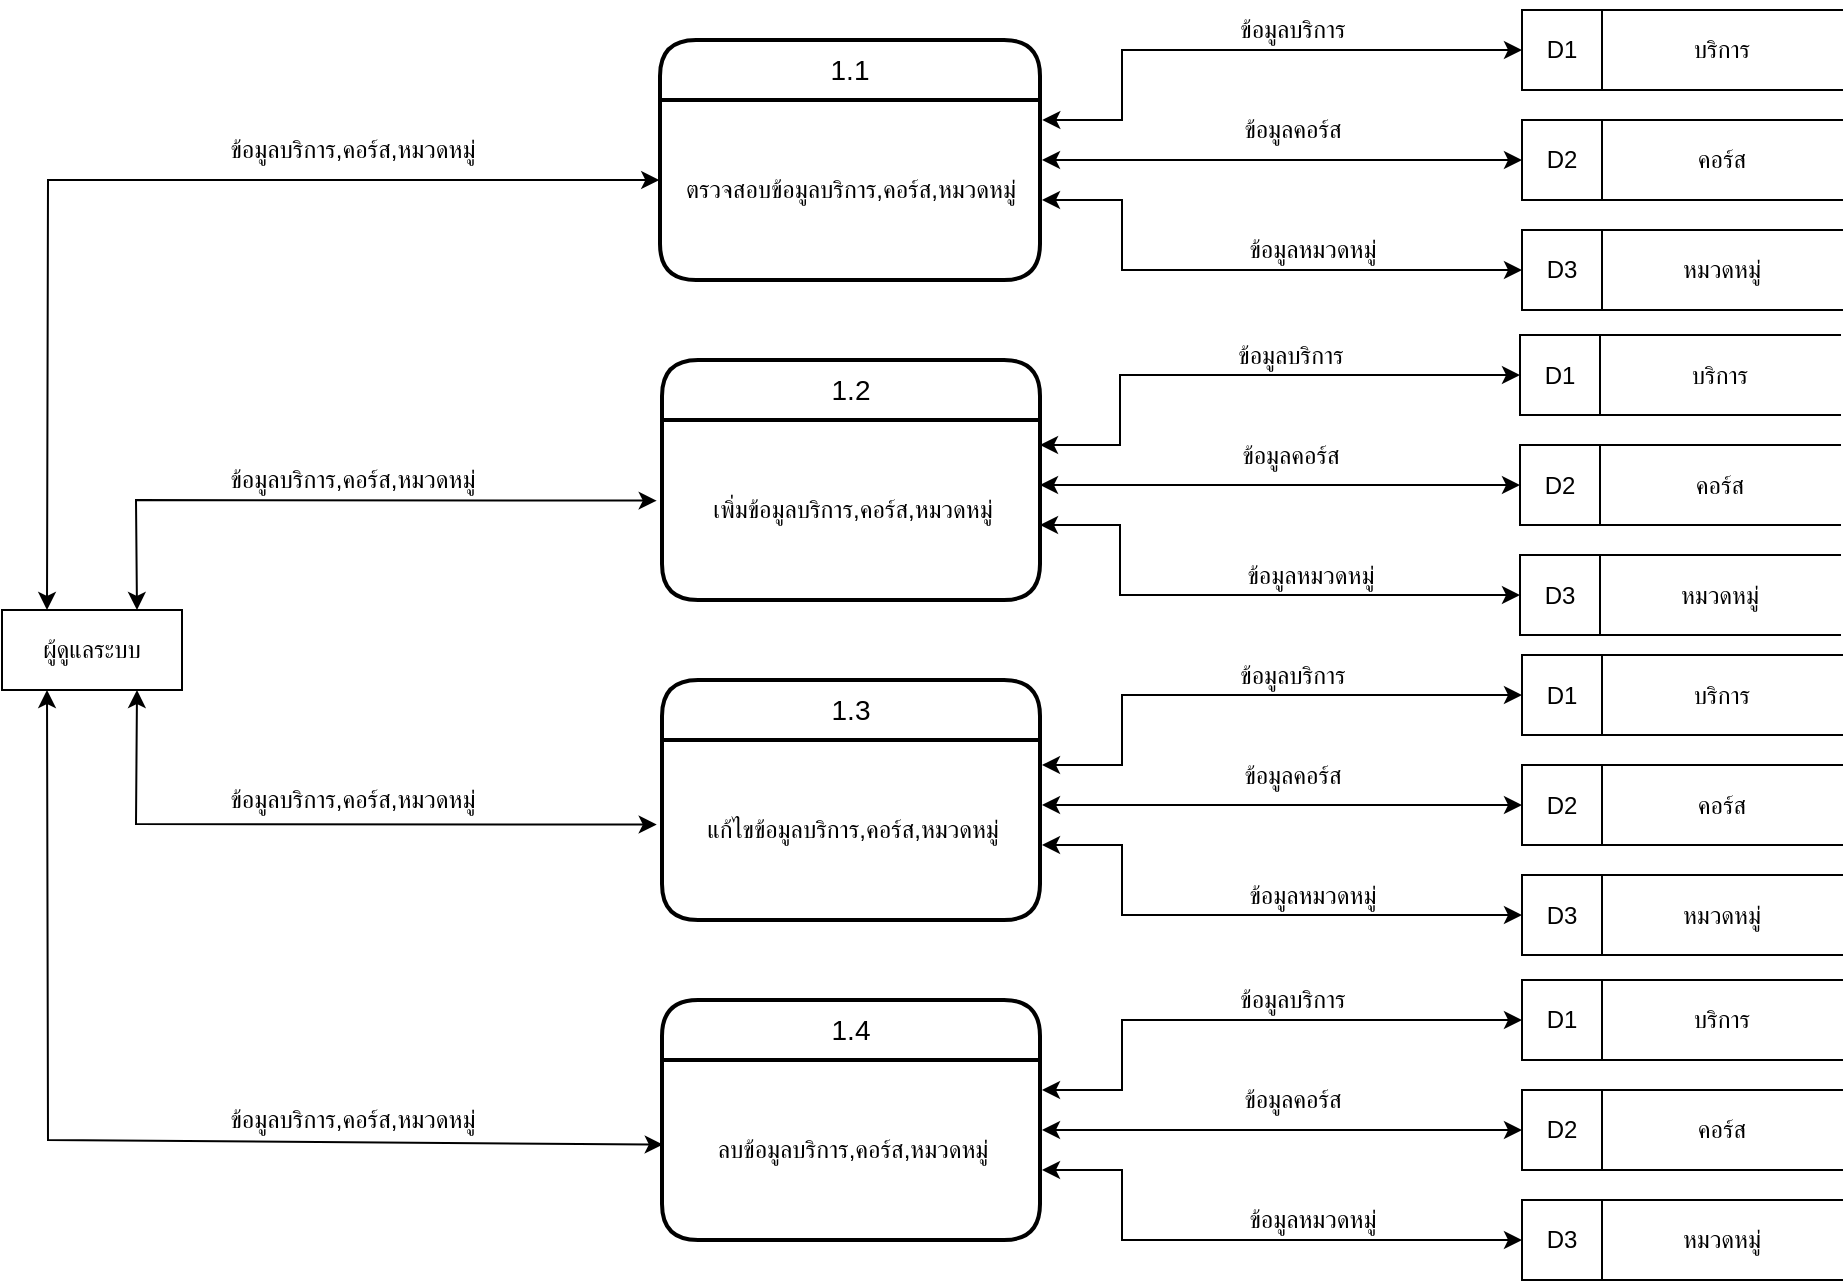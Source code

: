 <mxfile version="26.0.8">
  <diagram name="Page-1" id="rNbOL7AI6BfRsfb5HLrN">
    <mxGraphModel dx="1427" dy="318" grid="1" gridSize="10" guides="1" tooltips="1" connect="1" arrows="1" fold="1" page="1" pageScale="1" pageWidth="827" pageHeight="1169" math="0" shadow="0">
      <root>
        <mxCell id="0" />
        <mxCell id="1" parent="0" />
        <mxCell id="PQA-iqeKC8U9w4bmJD3V-1" value="ผู้ดูแลระบบ" style="rounded=0;whiteSpace=wrap;html=1;" vertex="1" parent="1">
          <mxGeometry x="-20" y="405" width="90" height="40" as="geometry" />
        </mxCell>
        <mxCell id="PQA-iqeKC8U9w4bmJD3V-3" value="1.1" style="swimlane;childLayout=stackLayout;horizontal=1;startSize=30;horizontalStack=0;rounded=1;fontSize=14;fontStyle=0;strokeWidth=2;resizeParent=0;resizeLast=1;shadow=0;dashed=0;align=center;arcSize=20;whiteSpace=wrap;html=1;swimlaneLine=1;glass=0;" vertex="1" parent="1">
          <mxGeometry x="309" y="120" width="190" height="120" as="geometry" />
        </mxCell>
        <mxCell id="PQA-iqeKC8U9w4bmJD3V-8" value="ตรวจสอบข้อมูลบริการ,คอร์ส,หมวดหมู่" style="text;html=1;align=center;verticalAlign=middle;resizable=0;points=[];autosize=1;strokeColor=none;fillColor=none;" vertex="1" parent="PQA-iqeKC8U9w4bmJD3V-3">
          <mxGeometry y="30" width="190" height="90" as="geometry" />
        </mxCell>
        <mxCell id="PQA-iqeKC8U9w4bmJD3V-9" value="1.2" style="swimlane;childLayout=stackLayout;horizontal=1;startSize=30;horizontalStack=0;rounded=1;fontSize=14;fontStyle=0;strokeWidth=2;resizeParent=0;resizeLast=1;shadow=0;dashed=0;align=center;arcSize=20;whiteSpace=wrap;html=1;swimlaneLine=1;glass=0;" vertex="1" parent="1">
          <mxGeometry x="310" y="280" width="189" height="120" as="geometry" />
        </mxCell>
        <mxCell id="PQA-iqeKC8U9w4bmJD3V-10" value="เพิ่มข้อมูลบริการ,คอร์ส,หมวดหมู่" style="text;html=1;align=center;verticalAlign=middle;resizable=0;points=[];autosize=1;strokeColor=none;fillColor=none;" vertex="1" parent="PQA-iqeKC8U9w4bmJD3V-9">
          <mxGeometry y="30" width="189" height="90" as="geometry" />
        </mxCell>
        <mxCell id="PQA-iqeKC8U9w4bmJD3V-11" value="1.3" style="swimlane;childLayout=stackLayout;horizontal=1;startSize=30;horizontalStack=0;rounded=1;fontSize=14;fontStyle=0;strokeWidth=2;resizeParent=0;resizeLast=1;shadow=0;dashed=0;align=center;arcSize=20;whiteSpace=wrap;html=1;swimlaneLine=1;glass=0;" vertex="1" parent="1">
          <mxGeometry x="310" y="440" width="189" height="120" as="geometry" />
        </mxCell>
        <mxCell id="PQA-iqeKC8U9w4bmJD3V-12" value="แก้ไขข้อมูลบริการ,คอร์ส,หมวดหมู่" style="text;html=1;align=center;verticalAlign=middle;resizable=0;points=[];autosize=1;strokeColor=none;fillColor=none;" vertex="1" parent="PQA-iqeKC8U9w4bmJD3V-11">
          <mxGeometry y="30" width="189" height="90" as="geometry" />
        </mxCell>
        <mxCell id="PQA-iqeKC8U9w4bmJD3V-13" value="1.4" style="swimlane;childLayout=stackLayout;horizontal=1;startSize=30;horizontalStack=0;rounded=1;fontSize=14;fontStyle=0;strokeWidth=2;resizeParent=0;resizeLast=1;shadow=0;dashed=0;align=center;arcSize=20;whiteSpace=wrap;html=1;swimlaneLine=1;glass=0;" vertex="1" parent="1">
          <mxGeometry x="310" y="600" width="189" height="120" as="geometry" />
        </mxCell>
        <mxCell id="PQA-iqeKC8U9w4bmJD3V-14" value="ลบข้อมูลบริการ,คอร์ส,หมวดหมู่" style="text;html=1;align=center;verticalAlign=middle;resizable=0;points=[];autosize=1;strokeColor=none;fillColor=none;" vertex="1" parent="PQA-iqeKC8U9w4bmJD3V-13">
          <mxGeometry y="30" width="189" height="90" as="geometry" />
        </mxCell>
        <mxCell id="PQA-iqeKC8U9w4bmJD3V-15" value="บริการ" style="shape=partialRectangle;whiteSpace=wrap;html=1;left=0;right=0;fillColor=none;" vertex="1" parent="1">
          <mxGeometry x="780" y="105" width="120" height="40" as="geometry" />
        </mxCell>
        <mxCell id="PQA-iqeKC8U9w4bmJD3V-16" value="D1" style="rounded=0;whiteSpace=wrap;html=1;" vertex="1" parent="1">
          <mxGeometry x="740" y="105" width="40" height="40" as="geometry" />
        </mxCell>
        <mxCell id="PQA-iqeKC8U9w4bmJD3V-17" value="คอร์ส" style="shape=partialRectangle;whiteSpace=wrap;html=1;left=0;right=0;fillColor=none;" vertex="1" parent="1">
          <mxGeometry x="780" y="160" width="120" height="40" as="geometry" />
        </mxCell>
        <mxCell id="PQA-iqeKC8U9w4bmJD3V-18" value="D2" style="rounded=0;whiteSpace=wrap;html=1;" vertex="1" parent="1">
          <mxGeometry x="740" y="160" width="40" height="40" as="geometry" />
        </mxCell>
        <mxCell id="PQA-iqeKC8U9w4bmJD3V-19" value="หมวดหมู่" style="shape=partialRectangle;whiteSpace=wrap;html=1;left=0;right=0;fillColor=none;" vertex="1" parent="1">
          <mxGeometry x="780" y="215" width="120" height="40" as="geometry" />
        </mxCell>
        <mxCell id="PQA-iqeKC8U9w4bmJD3V-20" value="D3" style="rounded=0;whiteSpace=wrap;html=1;" vertex="1" parent="1">
          <mxGeometry x="740" y="215" width="40" height="40" as="geometry" />
        </mxCell>
        <mxCell id="PQA-iqeKC8U9w4bmJD3V-21" value="" style="endArrow=classic;startArrow=classic;html=1;rounded=0;exitX=0.25;exitY=0;exitDx=0;exitDy=0;entryX=-0.002;entryY=0.445;entryDx=0;entryDy=0;entryPerimeter=0;" edge="1" parent="1" source="PQA-iqeKC8U9w4bmJD3V-1" target="PQA-iqeKC8U9w4bmJD3V-8">
          <mxGeometry width="50" height="50" relative="1" as="geometry">
            <mxPoint x="350" y="390" as="sourcePoint" />
            <mxPoint x="280" y="200" as="targetPoint" />
            <Array as="points">
              <mxPoint x="3" y="190" />
            </Array>
          </mxGeometry>
        </mxCell>
        <mxCell id="PQA-iqeKC8U9w4bmJD3V-22" value="" style="endArrow=classic;startArrow=classic;html=1;rounded=0;exitX=0.75;exitY=0;exitDx=0;exitDy=0;entryX=-0.014;entryY=0.448;entryDx=0;entryDy=0;entryPerimeter=0;" edge="1" parent="1" source="PQA-iqeKC8U9w4bmJD3V-1" target="PQA-iqeKC8U9w4bmJD3V-10">
          <mxGeometry width="50" height="50" relative="1" as="geometry">
            <mxPoint x="240" y="320" as="sourcePoint" />
            <mxPoint x="290" y="270" as="targetPoint" />
            <Array as="points">
              <mxPoint x="47" y="350" />
            </Array>
          </mxGeometry>
        </mxCell>
        <mxCell id="PQA-iqeKC8U9w4bmJD3V-23" value="" style="endArrow=classic;startArrow=classic;html=1;rounded=0;exitX=0.75;exitY=1;exitDx=0;exitDy=0;entryX=-0.014;entryY=0.47;entryDx=0;entryDy=0;entryPerimeter=0;" edge="1" parent="1" source="PQA-iqeKC8U9w4bmJD3V-1" target="PQA-iqeKC8U9w4bmJD3V-12">
          <mxGeometry width="50" height="50" relative="1" as="geometry">
            <mxPoint x="240" y="570" as="sourcePoint" />
            <mxPoint x="290" y="520" as="targetPoint" />
            <Array as="points">
              <mxPoint x="47" y="512" />
            </Array>
          </mxGeometry>
        </mxCell>
        <mxCell id="PQA-iqeKC8U9w4bmJD3V-24" value="" style="endArrow=classic;startArrow=classic;html=1;rounded=0;exitX=0.25;exitY=1;exitDx=0;exitDy=0;entryX=0.002;entryY=0.47;entryDx=0;entryDy=0;entryPerimeter=0;" edge="1" parent="1" source="PQA-iqeKC8U9w4bmJD3V-1" target="PQA-iqeKC8U9w4bmJD3V-14">
          <mxGeometry width="50" height="50" relative="1" as="geometry">
            <mxPoint x="240" y="480" as="sourcePoint" />
            <mxPoint x="310" y="660" as="targetPoint" />
            <Array as="points">
              <mxPoint x="3" y="670" />
            </Array>
          </mxGeometry>
        </mxCell>
        <mxCell id="PQA-iqeKC8U9w4bmJD3V-25" value="" style="endArrow=classic;startArrow=classic;html=1;rounded=0;entryX=0;entryY=0.5;entryDx=0;entryDy=0;exitX=1.006;exitY=0.111;exitDx=0;exitDy=0;exitPerimeter=0;" edge="1" parent="1" source="PQA-iqeKC8U9w4bmJD3V-8" target="PQA-iqeKC8U9w4bmJD3V-16">
          <mxGeometry width="50" height="50" relative="1" as="geometry">
            <mxPoint x="480" y="220" as="sourcePoint" />
            <mxPoint x="530" y="170" as="targetPoint" />
            <Array as="points">
              <mxPoint x="540" y="160" />
              <mxPoint x="540" y="125" />
            </Array>
          </mxGeometry>
        </mxCell>
        <mxCell id="PQA-iqeKC8U9w4bmJD3V-26" value="" style="endArrow=classic;startArrow=classic;html=1;rounded=0;entryX=0;entryY=0.5;entryDx=0;entryDy=0;" edge="1" parent="1" target="PQA-iqeKC8U9w4bmJD3V-18">
          <mxGeometry width="50" height="50" relative="1" as="geometry">
            <mxPoint x="500" y="180" as="sourcePoint" />
            <mxPoint x="530" y="170" as="targetPoint" />
          </mxGeometry>
        </mxCell>
        <mxCell id="PQA-iqeKC8U9w4bmJD3V-27" value="" style="endArrow=classic;startArrow=classic;html=1;rounded=0;entryX=0;entryY=0.5;entryDx=0;entryDy=0;" edge="1" parent="1" target="PQA-iqeKC8U9w4bmJD3V-20">
          <mxGeometry width="50" height="50" relative="1" as="geometry">
            <mxPoint x="500" y="200" as="sourcePoint" />
            <mxPoint x="530" y="170" as="targetPoint" />
            <Array as="points">
              <mxPoint x="540" y="200" />
              <mxPoint x="540" y="235" />
            </Array>
          </mxGeometry>
        </mxCell>
        <mxCell id="PQA-iqeKC8U9w4bmJD3V-37" value="ข้อมูลบริการ,คอร์ส,หมวดหมู่" style="text;html=1;align=center;verticalAlign=middle;resizable=0;points=[];autosize=1;strokeColor=none;fillColor=none;" vertex="1" parent="1">
          <mxGeometry x="75" y="160" width="160" height="30" as="geometry" />
        </mxCell>
        <mxCell id="PQA-iqeKC8U9w4bmJD3V-38" value="ข้อมูลบริการ,คอร์ส,หมวดหมู่" style="text;html=1;align=center;verticalAlign=middle;resizable=0;points=[];autosize=1;strokeColor=none;fillColor=none;" vertex="1" parent="1">
          <mxGeometry x="75" y="645" width="160" height="30" as="geometry" />
        </mxCell>
        <mxCell id="PQA-iqeKC8U9w4bmJD3V-39" value="ข้อมูลบริการ,คอร์ส,หมวดหมู่" style="text;html=1;align=center;verticalAlign=middle;resizable=0;points=[];autosize=1;strokeColor=none;fillColor=none;" vertex="1" parent="1">
          <mxGeometry x="75" y="485" width="160" height="30" as="geometry" />
        </mxCell>
        <mxCell id="PQA-iqeKC8U9w4bmJD3V-40" value="ข้อมูลบริการ,คอร์ส,หมวดหมู่" style="text;html=1;align=center;verticalAlign=middle;resizable=0;points=[];autosize=1;strokeColor=none;fillColor=none;" vertex="1" parent="1">
          <mxGeometry x="75" y="325" width="160" height="30" as="geometry" />
        </mxCell>
        <mxCell id="PQA-iqeKC8U9w4bmJD3V-41" value="ข้อมูลบริการ" style="text;html=1;align=center;verticalAlign=middle;resizable=0;points=[];autosize=1;strokeColor=none;fillColor=none;" vertex="1" parent="1">
          <mxGeometry x="585" y="100" width="80" height="30" as="geometry" />
        </mxCell>
        <mxCell id="PQA-iqeKC8U9w4bmJD3V-42" value="ข้อมูลคอร์ส" style="text;html=1;align=center;verticalAlign=middle;resizable=0;points=[];autosize=1;strokeColor=none;fillColor=none;" vertex="1" parent="1">
          <mxGeometry x="585" y="150" width="80" height="30" as="geometry" />
        </mxCell>
        <mxCell id="PQA-iqeKC8U9w4bmJD3V-43" value="ข้อมูลหมวดหมู่" style="text;html=1;align=center;verticalAlign=middle;resizable=0;points=[];autosize=1;strokeColor=none;fillColor=none;" vertex="1" parent="1">
          <mxGeometry x="585" y="210" width="100" height="30" as="geometry" />
        </mxCell>
        <mxCell id="PQA-iqeKC8U9w4bmJD3V-44" value="บริการ" style="shape=partialRectangle;whiteSpace=wrap;html=1;left=0;right=0;fillColor=none;" vertex="1" parent="1">
          <mxGeometry x="779" y="267.5" width="120" height="40" as="geometry" />
        </mxCell>
        <mxCell id="PQA-iqeKC8U9w4bmJD3V-45" value="D1" style="rounded=0;whiteSpace=wrap;html=1;" vertex="1" parent="1">
          <mxGeometry x="739" y="267.5" width="40" height="40" as="geometry" />
        </mxCell>
        <mxCell id="PQA-iqeKC8U9w4bmJD3V-46" value="คอร์ส" style="shape=partialRectangle;whiteSpace=wrap;html=1;left=0;right=0;fillColor=none;" vertex="1" parent="1">
          <mxGeometry x="779" y="322.5" width="120" height="40" as="geometry" />
        </mxCell>
        <mxCell id="PQA-iqeKC8U9w4bmJD3V-47" value="D2" style="rounded=0;whiteSpace=wrap;html=1;" vertex="1" parent="1">
          <mxGeometry x="739" y="322.5" width="40" height="40" as="geometry" />
        </mxCell>
        <mxCell id="PQA-iqeKC8U9w4bmJD3V-48" value="หมวดหมู่" style="shape=partialRectangle;whiteSpace=wrap;html=1;left=0;right=0;fillColor=none;" vertex="1" parent="1">
          <mxGeometry x="779" y="377.5" width="120" height="40" as="geometry" />
        </mxCell>
        <mxCell id="PQA-iqeKC8U9w4bmJD3V-49" value="D3" style="rounded=0;whiteSpace=wrap;html=1;" vertex="1" parent="1">
          <mxGeometry x="739" y="377.5" width="40" height="40" as="geometry" />
        </mxCell>
        <mxCell id="PQA-iqeKC8U9w4bmJD3V-50" value="" style="endArrow=classic;startArrow=classic;html=1;rounded=0;entryX=0;entryY=0.5;entryDx=0;entryDy=0;exitX=1.006;exitY=0.111;exitDx=0;exitDy=0;exitPerimeter=0;" edge="1" parent="1" target="PQA-iqeKC8U9w4bmJD3V-45">
          <mxGeometry width="50" height="50" relative="1" as="geometry">
            <mxPoint x="499" y="322.5" as="sourcePoint" />
            <mxPoint x="529" y="332.5" as="targetPoint" />
            <Array as="points">
              <mxPoint x="539" y="322.5" />
              <mxPoint x="539" y="287.5" />
            </Array>
          </mxGeometry>
        </mxCell>
        <mxCell id="PQA-iqeKC8U9w4bmJD3V-51" value="" style="endArrow=classic;startArrow=classic;html=1;rounded=0;entryX=0;entryY=0.5;entryDx=0;entryDy=0;" edge="1" parent="1" target="PQA-iqeKC8U9w4bmJD3V-47">
          <mxGeometry width="50" height="50" relative="1" as="geometry">
            <mxPoint x="499" y="342.5" as="sourcePoint" />
            <mxPoint x="529" y="332.5" as="targetPoint" />
          </mxGeometry>
        </mxCell>
        <mxCell id="PQA-iqeKC8U9w4bmJD3V-52" value="" style="endArrow=classic;startArrow=classic;html=1;rounded=0;entryX=0;entryY=0.5;entryDx=0;entryDy=0;" edge="1" parent="1" target="PQA-iqeKC8U9w4bmJD3V-49">
          <mxGeometry width="50" height="50" relative="1" as="geometry">
            <mxPoint x="499" y="362.5" as="sourcePoint" />
            <mxPoint x="529" y="332.5" as="targetPoint" />
            <Array as="points">
              <mxPoint x="539" y="362.5" />
              <mxPoint x="539" y="397.5" />
            </Array>
          </mxGeometry>
        </mxCell>
        <mxCell id="PQA-iqeKC8U9w4bmJD3V-53" value="ข้อมูลบริการ" style="text;html=1;align=center;verticalAlign=middle;resizable=0;points=[];autosize=1;strokeColor=none;fillColor=none;" vertex="1" parent="1">
          <mxGeometry x="584" y="262.5" width="80" height="30" as="geometry" />
        </mxCell>
        <mxCell id="PQA-iqeKC8U9w4bmJD3V-54" value="ข้อมูลคอร์ส" style="text;html=1;align=center;verticalAlign=middle;resizable=0;points=[];autosize=1;strokeColor=none;fillColor=none;" vertex="1" parent="1">
          <mxGeometry x="584" y="312.5" width="80" height="30" as="geometry" />
        </mxCell>
        <mxCell id="PQA-iqeKC8U9w4bmJD3V-55" value="ข้อมูลหมวดหมู่" style="text;html=1;align=center;verticalAlign=middle;resizable=0;points=[];autosize=1;strokeColor=none;fillColor=none;" vertex="1" parent="1">
          <mxGeometry x="584" y="372.5" width="100" height="30" as="geometry" />
        </mxCell>
        <mxCell id="PQA-iqeKC8U9w4bmJD3V-56" value="บริการ" style="shape=partialRectangle;whiteSpace=wrap;html=1;left=0;right=0;fillColor=none;" vertex="1" parent="1">
          <mxGeometry x="780" y="427.5" width="120" height="40" as="geometry" />
        </mxCell>
        <mxCell id="PQA-iqeKC8U9w4bmJD3V-57" value="D1" style="rounded=0;whiteSpace=wrap;html=1;" vertex="1" parent="1">
          <mxGeometry x="740" y="427.5" width="40" height="40" as="geometry" />
        </mxCell>
        <mxCell id="PQA-iqeKC8U9w4bmJD3V-58" value="คอร์ส" style="shape=partialRectangle;whiteSpace=wrap;html=1;left=0;right=0;fillColor=none;" vertex="1" parent="1">
          <mxGeometry x="780" y="482.5" width="120" height="40" as="geometry" />
        </mxCell>
        <mxCell id="PQA-iqeKC8U9w4bmJD3V-59" value="D2" style="rounded=0;whiteSpace=wrap;html=1;" vertex="1" parent="1">
          <mxGeometry x="740" y="482.5" width="40" height="40" as="geometry" />
        </mxCell>
        <mxCell id="PQA-iqeKC8U9w4bmJD3V-60" value="หมวดหมู่" style="shape=partialRectangle;whiteSpace=wrap;html=1;left=0;right=0;fillColor=none;" vertex="1" parent="1">
          <mxGeometry x="780" y="537.5" width="120" height="40" as="geometry" />
        </mxCell>
        <mxCell id="PQA-iqeKC8U9w4bmJD3V-61" value="D3" style="rounded=0;whiteSpace=wrap;html=1;" vertex="1" parent="1">
          <mxGeometry x="740" y="537.5" width="40" height="40" as="geometry" />
        </mxCell>
        <mxCell id="PQA-iqeKC8U9w4bmJD3V-62" value="" style="endArrow=classic;startArrow=classic;html=1;rounded=0;entryX=0;entryY=0.5;entryDx=0;entryDy=0;exitX=1.006;exitY=0.111;exitDx=0;exitDy=0;exitPerimeter=0;" edge="1" parent="1" target="PQA-iqeKC8U9w4bmJD3V-57">
          <mxGeometry width="50" height="50" relative="1" as="geometry">
            <mxPoint x="500" y="482.5" as="sourcePoint" />
            <mxPoint x="530" y="492.5" as="targetPoint" />
            <Array as="points">
              <mxPoint x="540" y="482.5" />
              <mxPoint x="540" y="447.5" />
            </Array>
          </mxGeometry>
        </mxCell>
        <mxCell id="PQA-iqeKC8U9w4bmJD3V-63" value="" style="endArrow=classic;startArrow=classic;html=1;rounded=0;entryX=0;entryY=0.5;entryDx=0;entryDy=0;" edge="1" parent="1" target="PQA-iqeKC8U9w4bmJD3V-59">
          <mxGeometry width="50" height="50" relative="1" as="geometry">
            <mxPoint x="500" y="502.5" as="sourcePoint" />
            <mxPoint x="530" y="492.5" as="targetPoint" />
          </mxGeometry>
        </mxCell>
        <mxCell id="PQA-iqeKC8U9w4bmJD3V-64" value="" style="endArrow=classic;startArrow=classic;html=1;rounded=0;entryX=0;entryY=0.5;entryDx=0;entryDy=0;" edge="1" parent="1" target="PQA-iqeKC8U9w4bmJD3V-61">
          <mxGeometry width="50" height="50" relative="1" as="geometry">
            <mxPoint x="500" y="522.5" as="sourcePoint" />
            <mxPoint x="530" y="492.5" as="targetPoint" />
            <Array as="points">
              <mxPoint x="540" y="522.5" />
              <mxPoint x="540" y="557.5" />
            </Array>
          </mxGeometry>
        </mxCell>
        <mxCell id="PQA-iqeKC8U9w4bmJD3V-65" value="ข้อมูลบริการ" style="text;html=1;align=center;verticalAlign=middle;resizable=0;points=[];autosize=1;strokeColor=none;fillColor=none;" vertex="1" parent="1">
          <mxGeometry x="585" y="422.5" width="80" height="30" as="geometry" />
        </mxCell>
        <mxCell id="PQA-iqeKC8U9w4bmJD3V-66" value="ข้อมูลคอร์ส" style="text;html=1;align=center;verticalAlign=middle;resizable=0;points=[];autosize=1;strokeColor=none;fillColor=none;" vertex="1" parent="1">
          <mxGeometry x="585" y="472.5" width="80" height="30" as="geometry" />
        </mxCell>
        <mxCell id="PQA-iqeKC8U9w4bmJD3V-67" value="ข้อมูลหมวดหมู่" style="text;html=1;align=center;verticalAlign=middle;resizable=0;points=[];autosize=1;strokeColor=none;fillColor=none;" vertex="1" parent="1">
          <mxGeometry x="585" y="532.5" width="100" height="30" as="geometry" />
        </mxCell>
        <mxCell id="PQA-iqeKC8U9w4bmJD3V-68" value="บริการ" style="shape=partialRectangle;whiteSpace=wrap;html=1;left=0;right=0;fillColor=none;" vertex="1" parent="1">
          <mxGeometry x="780" y="590" width="120" height="40" as="geometry" />
        </mxCell>
        <mxCell id="PQA-iqeKC8U9w4bmJD3V-69" value="D1" style="rounded=0;whiteSpace=wrap;html=1;" vertex="1" parent="1">
          <mxGeometry x="740" y="590" width="40" height="40" as="geometry" />
        </mxCell>
        <mxCell id="PQA-iqeKC8U9w4bmJD3V-70" value="คอร์ส" style="shape=partialRectangle;whiteSpace=wrap;html=1;left=0;right=0;fillColor=none;" vertex="1" parent="1">
          <mxGeometry x="780" y="645" width="120" height="40" as="geometry" />
        </mxCell>
        <mxCell id="PQA-iqeKC8U9w4bmJD3V-71" value="D2" style="rounded=0;whiteSpace=wrap;html=1;" vertex="1" parent="1">
          <mxGeometry x="740" y="645" width="40" height="40" as="geometry" />
        </mxCell>
        <mxCell id="PQA-iqeKC8U9w4bmJD3V-72" value="หมวดหมู่" style="shape=partialRectangle;whiteSpace=wrap;html=1;left=0;right=0;fillColor=none;" vertex="1" parent="1">
          <mxGeometry x="780" y="700" width="120" height="40" as="geometry" />
        </mxCell>
        <mxCell id="PQA-iqeKC8U9w4bmJD3V-73" value="D3" style="rounded=0;whiteSpace=wrap;html=1;" vertex="1" parent="1">
          <mxGeometry x="740" y="700" width="40" height="40" as="geometry" />
        </mxCell>
        <mxCell id="PQA-iqeKC8U9w4bmJD3V-74" value="" style="endArrow=classic;startArrow=classic;html=1;rounded=0;entryX=0;entryY=0.5;entryDx=0;entryDy=0;exitX=1.006;exitY=0.111;exitDx=0;exitDy=0;exitPerimeter=0;" edge="1" parent="1" target="PQA-iqeKC8U9w4bmJD3V-69">
          <mxGeometry width="50" height="50" relative="1" as="geometry">
            <mxPoint x="500" y="645" as="sourcePoint" />
            <mxPoint x="530" y="655" as="targetPoint" />
            <Array as="points">
              <mxPoint x="540" y="645" />
              <mxPoint x="540" y="610" />
            </Array>
          </mxGeometry>
        </mxCell>
        <mxCell id="PQA-iqeKC8U9w4bmJD3V-75" value="" style="endArrow=classic;startArrow=classic;html=1;rounded=0;entryX=0;entryY=0.5;entryDx=0;entryDy=0;" edge="1" parent="1" target="PQA-iqeKC8U9w4bmJD3V-71">
          <mxGeometry width="50" height="50" relative="1" as="geometry">
            <mxPoint x="500" y="665" as="sourcePoint" />
            <mxPoint x="530" y="655" as="targetPoint" />
          </mxGeometry>
        </mxCell>
        <mxCell id="PQA-iqeKC8U9w4bmJD3V-76" value="" style="endArrow=classic;startArrow=classic;html=1;rounded=0;entryX=0;entryY=0.5;entryDx=0;entryDy=0;" edge="1" parent="1" target="PQA-iqeKC8U9w4bmJD3V-73">
          <mxGeometry width="50" height="50" relative="1" as="geometry">
            <mxPoint x="500" y="685" as="sourcePoint" />
            <mxPoint x="530" y="655" as="targetPoint" />
            <Array as="points">
              <mxPoint x="540" y="685" />
              <mxPoint x="540" y="720" />
            </Array>
          </mxGeometry>
        </mxCell>
        <mxCell id="PQA-iqeKC8U9w4bmJD3V-77" value="ข้อมูลบริการ" style="text;html=1;align=center;verticalAlign=middle;resizable=0;points=[];autosize=1;strokeColor=none;fillColor=none;" vertex="1" parent="1">
          <mxGeometry x="585" y="585" width="80" height="30" as="geometry" />
        </mxCell>
        <mxCell id="PQA-iqeKC8U9w4bmJD3V-78" value="ข้อมูลคอร์ส" style="text;html=1;align=center;verticalAlign=middle;resizable=0;points=[];autosize=1;strokeColor=none;fillColor=none;" vertex="1" parent="1">
          <mxGeometry x="585" y="635" width="80" height="30" as="geometry" />
        </mxCell>
        <mxCell id="PQA-iqeKC8U9w4bmJD3V-79" value="ข้อมูลหมวดหมู่" style="text;html=1;align=center;verticalAlign=middle;resizable=0;points=[];autosize=1;strokeColor=none;fillColor=none;" vertex="1" parent="1">
          <mxGeometry x="585" y="695" width="100" height="30" as="geometry" />
        </mxCell>
      </root>
    </mxGraphModel>
  </diagram>
</mxfile>
